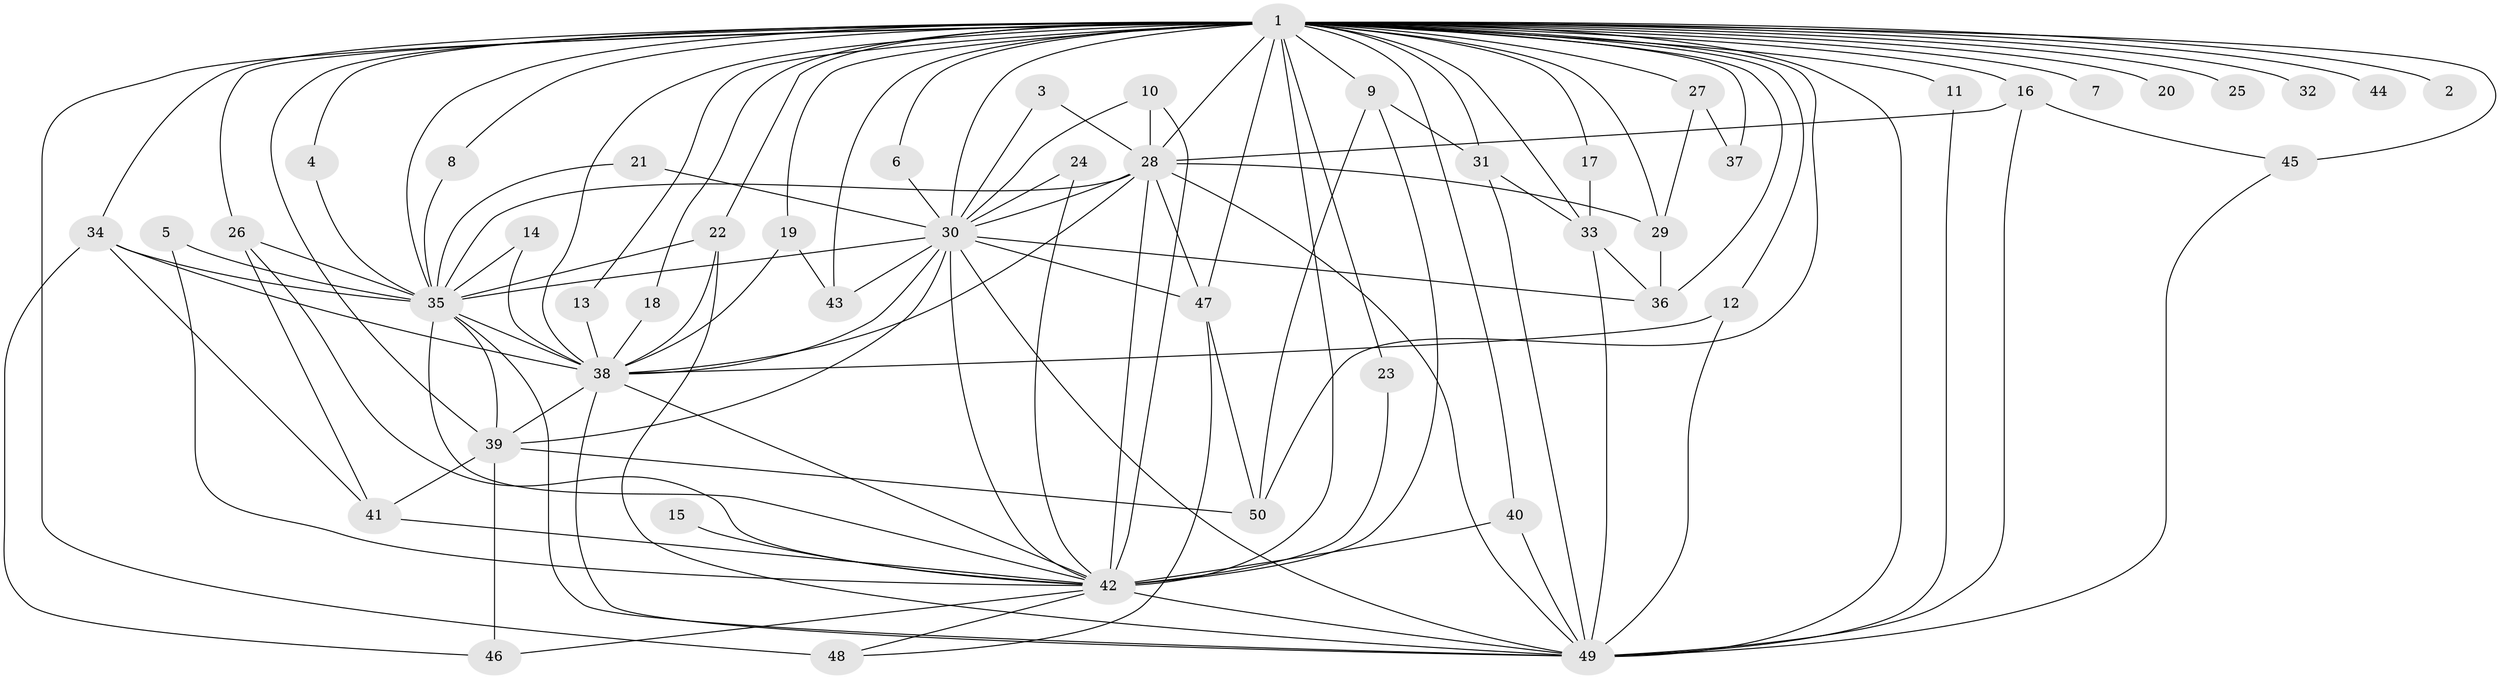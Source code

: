 // original degree distribution, {25: 0.02, 11: 0.01, 15: 0.01, 19: 0.02, 17: 0.01, 22: 0.01, 26: 0.01, 32: 0.01, 4: 0.12, 2: 0.51, 3: 0.23, 5: 0.04}
// Generated by graph-tools (version 1.1) at 2025/49/03/09/25 03:49:41]
// undirected, 50 vertices, 123 edges
graph export_dot {
graph [start="1"]
  node [color=gray90,style=filled];
  1;
  2;
  3;
  4;
  5;
  6;
  7;
  8;
  9;
  10;
  11;
  12;
  13;
  14;
  15;
  16;
  17;
  18;
  19;
  20;
  21;
  22;
  23;
  24;
  25;
  26;
  27;
  28;
  29;
  30;
  31;
  32;
  33;
  34;
  35;
  36;
  37;
  38;
  39;
  40;
  41;
  42;
  43;
  44;
  45;
  46;
  47;
  48;
  49;
  50;
  1 -- 2 [weight=2.0];
  1 -- 4 [weight=1.0];
  1 -- 6 [weight=1.0];
  1 -- 7 [weight=2.0];
  1 -- 8 [weight=1.0];
  1 -- 9 [weight=1.0];
  1 -- 11 [weight=2.0];
  1 -- 12 [weight=1.0];
  1 -- 13 [weight=1.0];
  1 -- 16 [weight=2.0];
  1 -- 17 [weight=1.0];
  1 -- 18 [weight=1.0];
  1 -- 19 [weight=1.0];
  1 -- 20 [weight=2.0];
  1 -- 22 [weight=1.0];
  1 -- 23 [weight=1.0];
  1 -- 25 [weight=2.0];
  1 -- 26 [weight=1.0];
  1 -- 27 [weight=2.0];
  1 -- 28 [weight=5.0];
  1 -- 29 [weight=2.0];
  1 -- 30 [weight=5.0];
  1 -- 31 [weight=2.0];
  1 -- 32 [weight=1.0];
  1 -- 33 [weight=2.0];
  1 -- 34 [weight=2.0];
  1 -- 35 [weight=5.0];
  1 -- 36 [weight=1.0];
  1 -- 37 [weight=1.0];
  1 -- 38 [weight=5.0];
  1 -- 39 [weight=1.0];
  1 -- 40 [weight=2.0];
  1 -- 42 [weight=4.0];
  1 -- 43 [weight=2.0];
  1 -- 44 [weight=2.0];
  1 -- 45 [weight=2.0];
  1 -- 47 [weight=1.0];
  1 -- 48 [weight=2.0];
  1 -- 49 [weight=4.0];
  1 -- 50 [weight=2.0];
  3 -- 28 [weight=1.0];
  3 -- 30 [weight=1.0];
  4 -- 35 [weight=1.0];
  5 -- 35 [weight=1.0];
  5 -- 42 [weight=1.0];
  6 -- 30 [weight=1.0];
  8 -- 35 [weight=1.0];
  9 -- 31 [weight=1.0];
  9 -- 42 [weight=1.0];
  9 -- 50 [weight=1.0];
  10 -- 28 [weight=1.0];
  10 -- 30 [weight=1.0];
  10 -- 42 [weight=1.0];
  11 -- 49 [weight=1.0];
  12 -- 38 [weight=1.0];
  12 -- 49 [weight=1.0];
  13 -- 38 [weight=1.0];
  14 -- 35 [weight=1.0];
  14 -- 38 [weight=1.0];
  15 -- 42 [weight=1.0];
  16 -- 28 [weight=1.0];
  16 -- 45 [weight=1.0];
  16 -- 49 [weight=1.0];
  17 -- 33 [weight=1.0];
  18 -- 38 [weight=1.0];
  19 -- 38 [weight=1.0];
  19 -- 43 [weight=1.0];
  21 -- 30 [weight=1.0];
  21 -- 35 [weight=1.0];
  22 -- 35 [weight=1.0];
  22 -- 38 [weight=1.0];
  22 -- 49 [weight=1.0];
  23 -- 42 [weight=1.0];
  24 -- 30 [weight=1.0];
  24 -- 42 [weight=1.0];
  26 -- 35 [weight=1.0];
  26 -- 41 [weight=1.0];
  26 -- 42 [weight=1.0];
  27 -- 29 [weight=1.0];
  27 -- 37 [weight=1.0];
  28 -- 29 [weight=1.0];
  28 -- 30 [weight=1.0];
  28 -- 35 [weight=1.0];
  28 -- 38 [weight=1.0];
  28 -- 42 [weight=1.0];
  28 -- 47 [weight=1.0];
  28 -- 49 [weight=1.0];
  29 -- 36 [weight=1.0];
  30 -- 35 [weight=1.0];
  30 -- 36 [weight=1.0];
  30 -- 38 [weight=1.0];
  30 -- 39 [weight=1.0];
  30 -- 42 [weight=1.0];
  30 -- 43 [weight=1.0];
  30 -- 47 [weight=1.0];
  30 -- 49 [weight=1.0];
  31 -- 33 [weight=1.0];
  31 -- 49 [weight=1.0];
  33 -- 36 [weight=1.0];
  33 -- 49 [weight=1.0];
  34 -- 35 [weight=1.0];
  34 -- 38 [weight=1.0];
  34 -- 41 [weight=1.0];
  34 -- 46 [weight=1.0];
  35 -- 38 [weight=1.0];
  35 -- 39 [weight=1.0];
  35 -- 42 [weight=2.0];
  35 -- 49 [weight=1.0];
  38 -- 39 [weight=2.0];
  38 -- 42 [weight=1.0];
  38 -- 49 [weight=1.0];
  39 -- 41 [weight=1.0];
  39 -- 46 [weight=1.0];
  39 -- 50 [weight=1.0];
  40 -- 42 [weight=2.0];
  40 -- 49 [weight=1.0];
  41 -- 42 [weight=1.0];
  42 -- 46 [weight=1.0];
  42 -- 48 [weight=1.0];
  42 -- 49 [weight=2.0];
  45 -- 49 [weight=1.0];
  47 -- 48 [weight=1.0];
  47 -- 50 [weight=1.0];
}

